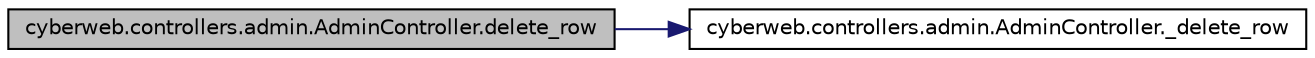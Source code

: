 digraph G
{
  edge [fontname="Helvetica",fontsize="10",labelfontname="Helvetica",labelfontsize="10"];
  node [fontname="Helvetica",fontsize="10",shape=record];
  rankdir="LR";
  Node1 [label="cyberweb.controllers.admin.AdminController.delete_row",height=0.2,width=0.4,color="black", fillcolor="grey75", style="filled" fontcolor="black"];
  Node1 -> Node2 [color="midnightblue",fontsize="10",style="solid"];
  Node2 [label="cyberweb.controllers.admin.AdminController._delete_row",height=0.2,width=0.4,color="black", fillcolor="white", style="filled",URL="$classcyberweb_1_1controllers_1_1admin_1_1_admin_controller.html#a400c21050a7e16ffab77ee132d0caf0b"];
}
